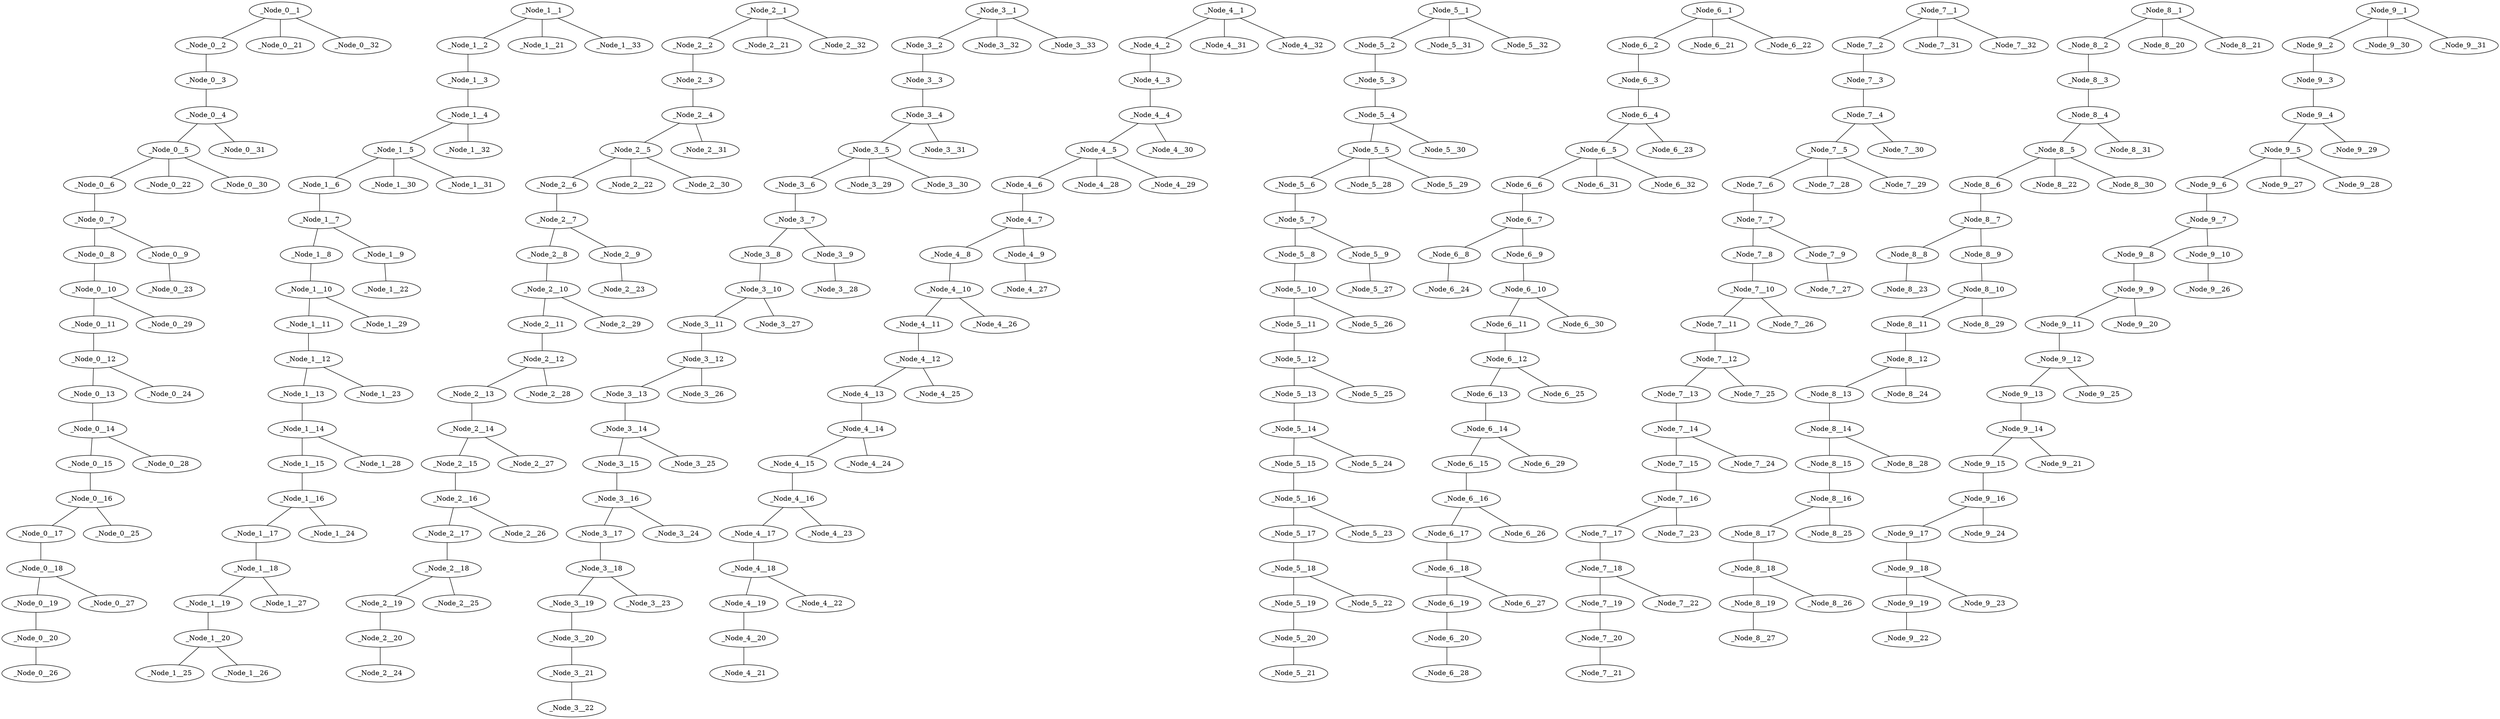 // Block Chain
graph {
	_Node_0__1
	_Node_0__2
	_Node_0__3
	_Node_0__4
	_Node_0__5
	_Node_0__6
	_Node_0__7
	_Node_0__8
	_Node_0__9
	_Node_0__10
	_Node_0__11
	_Node_0__12
	_Node_0__13
	_Node_0__14
	_Node_0__15
	_Node_0__16
	_Node_0__17
	_Node_0__18
	_Node_0__19
	_Node_0__20
	_Node_0__1 -- _Node_0__21
	_Node_0__1 -- _Node_0__2
	_Node_0__2 -- _Node_0__3
	_Node_0__3 -- _Node_0__4
	_Node_0__4 -- _Node_0__5
	_Node_0__5 -- _Node_0__22
	_Node_0__5 -- _Node_0__6
	_Node_0__6 -- _Node_0__7
	_Node_0__7 -- _Node_0__9
	_Node_0__9 -- _Node_0__23
	_Node_0__7 -- _Node_0__8
	_Node_0__8 -- _Node_0__10
	_Node_0__10 -- _Node_0__11
	_Node_0__11 -- _Node_0__12
	_Node_0__12 -- _Node_0__24
	_Node_0__12 -- _Node_0__13
	_Node_0__13 -- _Node_0__14
	_Node_0__14 -- _Node_0__15
	_Node_0__15 -- _Node_0__16
	_Node_0__16 -- _Node_0__25
	_Node_0__16 -- _Node_0__17
	_Node_0__17 -- _Node_0__18
	_Node_0__18 -- _Node_0__19
	_Node_0__19 -- _Node_0__20
	_Node_0__20 -- _Node_0__26
	_Node_0__18 -- _Node_0__27
	_Node_0__14 -- _Node_0__28
	_Node_0__10 -- _Node_0__29
	_Node_0__5 -- _Node_0__30
	_Node_0__4 -- _Node_0__31
	_Node_0__1 -- _Node_0__32
	_Node_1__1
	_Node_1__2
	_Node_1__3
	_Node_1__4
	_Node_1__5
	_Node_1__6
	_Node_1__7
	_Node_1__8
	_Node_1__9
	_Node_1__10
	_Node_1__11
	_Node_1__12
	_Node_1__13
	_Node_1__14
	_Node_1__15
	_Node_1__16
	_Node_1__17
	_Node_1__18
	_Node_1__19
	_Node_1__20
	_Node_1__1 -- _Node_1__21
	_Node_1__1 -- _Node_1__2
	_Node_1__2 -- _Node_1__3
	_Node_1__3 -- _Node_1__4
	_Node_1__4 -- _Node_1__5
	_Node_1__5 -- _Node_1__6
	_Node_1__6 -- _Node_1__7
	_Node_1__7 -- _Node_1__9
	_Node_1__9 -- _Node_1__22
	_Node_1__7 -- _Node_1__8
	_Node_1__8 -- _Node_1__10
	_Node_1__10 -- _Node_1__11
	_Node_1__11 -- _Node_1__12
	_Node_1__12 -- _Node_1__23
	_Node_1__12 -- _Node_1__13
	_Node_1__13 -- _Node_1__14
	_Node_1__14 -- _Node_1__15
	_Node_1__15 -- _Node_1__16
	_Node_1__16 -- _Node_1__24
	_Node_1__16 -- _Node_1__17
	_Node_1__17 -- _Node_1__18
	_Node_1__18 -- _Node_1__19
	_Node_1__19 -- _Node_1__20
	_Node_1__20 -- _Node_1__25
	_Node_1__20 -- _Node_1__26
	_Node_1__18 -- _Node_1__27
	_Node_1__14 -- _Node_1__28
	_Node_1__10 -- _Node_1__29
	_Node_1__5 -- _Node_1__30
	_Node_1__5 -- _Node_1__31
	_Node_1__4 -- _Node_1__32
	_Node_1__1 -- _Node_1__33
	_Node_2__1
	_Node_2__2
	_Node_2__3
	_Node_2__4
	_Node_2__5
	_Node_2__6
	_Node_2__7
	_Node_2__8
	_Node_2__9
	_Node_2__10
	_Node_2__11
	_Node_2__12
	_Node_2__13
	_Node_2__14
	_Node_2__15
	_Node_2__16
	_Node_2__17
	_Node_2__18
	_Node_2__19
	_Node_2__20
	_Node_2__1 -- _Node_2__21
	_Node_2__1 -- _Node_2__2
	_Node_2__2 -- _Node_2__3
	_Node_2__3 -- _Node_2__4
	_Node_2__4 -- _Node_2__5
	_Node_2__5 -- _Node_2__22
	_Node_2__5 -- _Node_2__6
	_Node_2__6 -- _Node_2__7
	_Node_2__7 -- _Node_2__9
	_Node_2__9 -- _Node_2__23
	_Node_2__7 -- _Node_2__8
	_Node_2__8 -- _Node_2__10
	_Node_2__10 -- _Node_2__11
	_Node_2__11 -- _Node_2__12
	_Node_2__12 -- _Node_2__13
	_Node_2__13 -- _Node_2__14
	_Node_2__14 -- _Node_2__15
	_Node_2__15 -- _Node_2__16
	_Node_2__16 -- _Node_2__17
	_Node_2__17 -- _Node_2__18
	_Node_2__18 -- _Node_2__19
	_Node_2__19 -- _Node_2__20
	_Node_2__20 -- _Node_2__24
	_Node_2__18 -- _Node_2__25
	_Node_2__16 -- _Node_2__26
	_Node_2__14 -- _Node_2__27
	_Node_2__12 -- _Node_2__28
	_Node_2__10 -- _Node_2__29
	_Node_2__5 -- _Node_2__30
	_Node_2__4 -- _Node_2__31
	_Node_2__1 -- _Node_2__32
	_Node_3__1
	_Node_3__2
	_Node_3__3
	_Node_3__4
	_Node_3__5
	_Node_3__6
	_Node_3__7
	_Node_3__8
	_Node_3__9
	_Node_3__10
	_Node_3__11
	_Node_3__12
	_Node_3__13
	_Node_3__14
	_Node_3__15
	_Node_3__16
	_Node_3__17
	_Node_3__18
	_Node_3__19
	_Node_3__20
	_Node_3__21
	_Node_3__1 -- _Node_3__2
	_Node_3__2 -- _Node_3__3
	_Node_3__3 -- _Node_3__4
	_Node_3__4 -- _Node_3__5
	_Node_3__5 -- _Node_3__6
	_Node_3__6 -- _Node_3__7
	_Node_3__7 -- _Node_3__8
	_Node_3__8 -- _Node_3__10
	_Node_3__10 -- _Node_3__11
	_Node_3__11 -- _Node_3__12
	_Node_3__12 -- _Node_3__13
	_Node_3__13 -- _Node_3__14
	_Node_3__14 -- _Node_3__15
	_Node_3__15 -- _Node_3__16
	_Node_3__16 -- _Node_3__17
	_Node_3__17 -- _Node_3__18
	_Node_3__18 -- _Node_3__19
	_Node_3__19 -- _Node_3__20
	_Node_3__20 -- _Node_3__21
	_Node_3__21 -- _Node_3__22
	_Node_3__18 -- _Node_3__23
	_Node_3__16 -- _Node_3__24
	_Node_3__14 -- _Node_3__25
	_Node_3__12 -- _Node_3__26
	_Node_3__10 -- _Node_3__27
	_Node_3__7 -- _Node_3__9
	_Node_3__9 -- _Node_3__28
	_Node_3__5 -- _Node_3__29
	_Node_3__5 -- _Node_3__30
	_Node_3__4 -- _Node_3__31
	_Node_3__1 -- _Node_3__32
	_Node_3__1 -- _Node_3__33
	_Node_4__1
	_Node_4__2
	_Node_4__3
	_Node_4__4
	_Node_4__5
	_Node_4__6
	_Node_4__7
	_Node_4__8
	_Node_4__9
	_Node_4__10
	_Node_4__11
	_Node_4__12
	_Node_4__13
	_Node_4__14
	_Node_4__15
	_Node_4__16
	_Node_4__17
	_Node_4__18
	_Node_4__19
	_Node_4__20
	_Node_4__1 -- _Node_4__2
	_Node_4__2 -- _Node_4__3
	_Node_4__3 -- _Node_4__4
	_Node_4__4 -- _Node_4__5
	_Node_4__5 -- _Node_4__6
	_Node_4__6 -- _Node_4__7
	_Node_4__7 -- _Node_4__8
	_Node_4__8 -- _Node_4__10
	_Node_4__10 -- _Node_4__11
	_Node_4__11 -- _Node_4__12
	_Node_4__12 -- _Node_4__13
	_Node_4__13 -- _Node_4__14
	_Node_4__14 -- _Node_4__15
	_Node_4__15 -- _Node_4__16
	_Node_4__16 -- _Node_4__17
	_Node_4__17 -- _Node_4__18
	_Node_4__18 -- _Node_4__19
	_Node_4__19 -- _Node_4__20
	_Node_4__20 -- _Node_4__21
	_Node_4__18 -- _Node_4__22
	_Node_4__16 -- _Node_4__23
	_Node_4__14 -- _Node_4__24
	_Node_4__12 -- _Node_4__25
	_Node_4__10 -- _Node_4__26
	_Node_4__7 -- _Node_4__9
	_Node_4__9 -- _Node_4__27
	_Node_4__5 -- _Node_4__28
	_Node_4__5 -- _Node_4__29
	_Node_4__4 -- _Node_4__30
	_Node_4__1 -- _Node_4__31
	_Node_4__1 -- _Node_4__32
	_Node_5__1
	_Node_5__2
	_Node_5__3
	_Node_5__4
	_Node_5__5
	_Node_5__6
	_Node_5__7
	_Node_5__8
	_Node_5__9
	_Node_5__10
	_Node_5__11
	_Node_5__12
	_Node_5__13
	_Node_5__14
	_Node_5__15
	_Node_5__16
	_Node_5__17
	_Node_5__18
	_Node_5__19
	_Node_5__20
	_Node_5__1 -- _Node_5__2
	_Node_5__2 -- _Node_5__3
	_Node_5__3 -- _Node_5__4
	_Node_5__4 -- _Node_5__5
	_Node_5__5 -- _Node_5__6
	_Node_5__6 -- _Node_5__7
	_Node_5__7 -- _Node_5__8
	_Node_5__8 -- _Node_5__10
	_Node_5__10 -- _Node_5__11
	_Node_5__11 -- _Node_5__12
	_Node_5__12 -- _Node_5__13
	_Node_5__13 -- _Node_5__14
	_Node_5__14 -- _Node_5__15
	_Node_5__15 -- _Node_5__16
	_Node_5__16 -- _Node_5__17
	_Node_5__17 -- _Node_5__18
	_Node_5__18 -- _Node_5__19
	_Node_5__19 -- _Node_5__20
	_Node_5__20 -- _Node_5__21
	_Node_5__18 -- _Node_5__22
	_Node_5__16 -- _Node_5__23
	_Node_5__14 -- _Node_5__24
	_Node_5__12 -- _Node_5__25
	_Node_5__10 -- _Node_5__26
	_Node_5__7 -- _Node_5__9
	_Node_5__9 -- _Node_5__27
	_Node_5__5 -- _Node_5__28
	_Node_5__5 -- _Node_5__29
	_Node_5__4 -- _Node_5__30
	_Node_5__1 -- _Node_5__31
	_Node_5__1 -- _Node_5__32
	_Node_6__1
	_Node_6__2
	_Node_6__3
	_Node_6__4
	_Node_6__5
	_Node_6__6
	_Node_6__7
	_Node_6__8
	_Node_6__9
	_Node_6__10
	_Node_6__11
	_Node_6__12
	_Node_6__13
	_Node_6__14
	_Node_6__15
	_Node_6__16
	_Node_6__17
	_Node_6__18
	_Node_6__19
	_Node_6__20
	_Node_6__1 -- _Node_6__21
	_Node_6__1 -- _Node_6__22
	_Node_6__1 -- _Node_6__2
	_Node_6__2 -- _Node_6__3
	_Node_6__3 -- _Node_6__4
	_Node_6__4 -- _Node_6__23
	_Node_6__4 -- _Node_6__5
	_Node_6__5 -- _Node_6__6
	_Node_6__6 -- _Node_6__7
	_Node_6__7 -- _Node_6__8
	_Node_6__8 -- _Node_6__24
	_Node_6__7 -- _Node_6__9
	_Node_6__9 -- _Node_6__10
	_Node_6__10 -- _Node_6__11
	_Node_6__11 -- _Node_6__12
	_Node_6__12 -- _Node_6__25
	_Node_6__12 -- _Node_6__13
	_Node_6__13 -- _Node_6__14
	_Node_6__14 -- _Node_6__15
	_Node_6__15 -- _Node_6__16
	_Node_6__16 -- _Node_6__26
	_Node_6__16 -- _Node_6__17
	_Node_6__17 -- _Node_6__18
	_Node_6__18 -- _Node_6__27
	_Node_6__18 -- _Node_6__19
	_Node_6__19 -- _Node_6__20
	_Node_6__20 -- _Node_6__28
	_Node_6__14 -- _Node_6__29
	_Node_6__10 -- _Node_6__30
	_Node_6__5 -- _Node_6__31
	_Node_6__5 -- _Node_6__32
	_Node_7__1
	_Node_7__2
	_Node_7__3
	_Node_7__4
	_Node_7__5
	_Node_7__6
	_Node_7__7
	_Node_7__8
	_Node_7__9
	_Node_7__10
	_Node_7__11
	_Node_7__12
	_Node_7__13
	_Node_7__14
	_Node_7__15
	_Node_7__16
	_Node_7__17
	_Node_7__18
	_Node_7__19
	_Node_7__20
	_Node_7__1 -- _Node_7__2
	_Node_7__2 -- _Node_7__3
	_Node_7__3 -- _Node_7__4
	_Node_7__4 -- _Node_7__5
	_Node_7__5 -- _Node_7__6
	_Node_7__6 -- _Node_7__7
	_Node_7__7 -- _Node_7__8
	_Node_7__8 -- _Node_7__10
	_Node_7__10 -- _Node_7__11
	_Node_7__11 -- _Node_7__12
	_Node_7__12 -- _Node_7__13
	_Node_7__13 -- _Node_7__14
	_Node_7__14 -- _Node_7__15
	_Node_7__15 -- _Node_7__16
	_Node_7__16 -- _Node_7__17
	_Node_7__17 -- _Node_7__18
	_Node_7__18 -- _Node_7__19
	_Node_7__19 -- _Node_7__20
	_Node_7__20 -- _Node_7__21
	_Node_7__18 -- _Node_7__22
	_Node_7__16 -- _Node_7__23
	_Node_7__14 -- _Node_7__24
	_Node_7__12 -- _Node_7__25
	_Node_7__10 -- _Node_7__26
	_Node_7__7 -- _Node_7__9
	_Node_7__9 -- _Node_7__27
	_Node_7__5 -- _Node_7__28
	_Node_7__5 -- _Node_7__29
	_Node_7__4 -- _Node_7__30
	_Node_7__1 -- _Node_7__31
	_Node_7__1 -- _Node_7__32
	_Node_8__1
	_Node_8__2
	_Node_8__3
	_Node_8__4
	_Node_8__5
	_Node_8__6
	_Node_8__7
	_Node_8__8
	_Node_8__9
	_Node_8__10
	_Node_8__11
	_Node_8__12
	_Node_8__13
	_Node_8__14
	_Node_8__15
	_Node_8__16
	_Node_8__17
	_Node_8__18
	_Node_8__19
	_Node_8__1 -- _Node_8__20
	_Node_8__1 -- _Node_8__21
	_Node_8__1 -- _Node_8__2
	_Node_8__2 -- _Node_8__3
	_Node_8__3 -- _Node_8__4
	_Node_8__4 -- _Node_8__5
	_Node_8__5 -- _Node_8__22
	_Node_8__5 -- _Node_8__6
	_Node_8__6 -- _Node_8__7
	_Node_8__7 -- _Node_8__8
	_Node_8__8 -- _Node_8__23
	_Node_8__7 -- _Node_8__9
	_Node_8__9 -- _Node_8__10
	_Node_8__10 -- _Node_8__11
	_Node_8__11 -- _Node_8__12
	_Node_8__12 -- _Node_8__24
	_Node_8__12 -- _Node_8__13
	_Node_8__13 -- _Node_8__14
	_Node_8__14 -- _Node_8__15
	_Node_8__15 -- _Node_8__16
	_Node_8__16 -- _Node_8__25
	_Node_8__16 -- _Node_8__17
	_Node_8__17 -- _Node_8__18
	_Node_8__18 -- _Node_8__26
	_Node_8__18 -- _Node_8__19
	_Node_8__19 -- _Node_8__27
	_Node_8__14 -- _Node_8__28
	_Node_8__10 -- _Node_8__29
	_Node_8__5 -- _Node_8__30
	_Node_8__4 -- _Node_8__31
	_Node_9__1
	_Node_9__2
	_Node_9__3
	_Node_9__4
	_Node_9__5
	_Node_9__6
	_Node_9__7
	_Node_9__8
	_Node_9__9
	_Node_9__10
	_Node_9__11
	_Node_9__12
	_Node_9__13
	_Node_9__14
	_Node_9__15
	_Node_9__16
	_Node_9__17
	_Node_9__18
	_Node_9__19
	_Node_9__1 -- _Node_9__2
	_Node_9__2 -- _Node_9__3
	_Node_9__3 -- _Node_9__4
	_Node_9__4 -- _Node_9__5
	_Node_9__5 -- _Node_9__6
	_Node_9__6 -- _Node_9__7
	_Node_9__7 -- _Node_9__8
	_Node_9__8 -- _Node_9__9
	_Node_9__9 -- _Node_9__20
	_Node_9__9 -- _Node_9__11
	_Node_9__11 -- _Node_9__12
	_Node_9__12 -- _Node_9__13
	_Node_9__13 -- _Node_9__14
	_Node_9__14 -- _Node_9__21
	_Node_9__14 -- _Node_9__15
	_Node_9__15 -- _Node_9__16
	_Node_9__16 -- _Node_9__17
	_Node_9__17 -- _Node_9__18
	_Node_9__18 -- _Node_9__19
	_Node_9__19 -- _Node_9__22
	_Node_9__18 -- _Node_9__23
	_Node_9__16 -- _Node_9__24
	_Node_9__12 -- _Node_9__25
	_Node_9__7 -- _Node_9__10
	_Node_9__10 -- _Node_9__26
	_Node_9__5 -- _Node_9__27
	_Node_9__5 -- _Node_9__28
	_Node_9__4 -- _Node_9__29
	_Node_9__1 -- _Node_9__30
	_Node_9__1 -- _Node_9__31
}
